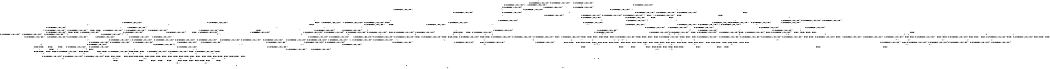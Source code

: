 digraph BCG {
size = "7, 10.5";
center = TRUE;
node [shape = circle];
0 [peripheries = 2];
0 -> 1 [label = "EX !0 !ATOMIC_EXCH_BRANCH (1, +1, TRUE, +0, 2, TRUE) !{}"];
0 -> 2 [label = "EX !2 !ATOMIC_EXCH_BRANCH (1, +0, TRUE, +0, 1, TRUE) !{}"];
0 -> 3 [label = "EX !1 !ATOMIC_EXCH_BRANCH (1, +0, FALSE, +0, 3, TRUE) !{}"];
0 -> 4 [label = "EX !0 !ATOMIC_EXCH_BRANCH (1, +1, TRUE, +0, 2, TRUE) !{}"];
0 -> 5 [label = "EX !2 !ATOMIC_EXCH_BRANCH (1, +0, TRUE, +0, 1, TRUE) !{}"];
0 -> 6 [label = "EX !1 !ATOMIC_EXCH_BRANCH (1, +0, FALSE, +0, 3, TRUE) !{}"];
1 -> 7 [label = "EX !2 !ATOMIC_EXCH_BRANCH (1, +0, TRUE, +0, 1, FALSE) !{}"];
2 -> 8 [label = "EX !0 !ATOMIC_EXCH_BRANCH (1, +1, TRUE, +0, 2, TRUE) !{}"];
3 -> 9 [label = "EX !0 !ATOMIC_EXCH_BRANCH (1, +1, TRUE, +0, 2, TRUE) !{}"];
4 -> 7 [label = "EX !2 !ATOMIC_EXCH_BRANCH (1, +0, TRUE, +0, 1, FALSE) !{}"];
4 -> 10 [label = "EX !1 !ATOMIC_EXCH_BRANCH (1, +0, FALSE, +0, 3, FALSE) !{}"];
4 -> 11 [label = "TERMINATE !0"];
4 -> 12 [label = "EX !2 !ATOMIC_EXCH_BRANCH (1, +0, TRUE, +0, 1, FALSE) !{}"];
4 -> 13 [label = "EX !1 !ATOMIC_EXCH_BRANCH (1, +0, FALSE, +0, 3, FALSE) !{}"];
4 -> 14 [label = "TERMINATE !0"];
5 -> 2 [label = "EX !2 !ATOMIC_EXCH_BRANCH (1, +0, TRUE, +0, 1, TRUE) !{}"];
5 -> 8 [label = "EX !0 !ATOMIC_EXCH_BRANCH (1, +1, TRUE, +0, 2, TRUE) !{}"];
5 -> 15 [label = "EX !1 !ATOMIC_EXCH_BRANCH (1, +0, FALSE, +0, 3, TRUE) !{}"];
5 -> 5 [label = "EX !2 !ATOMIC_EXCH_BRANCH (1, +0, TRUE, +0, 1, TRUE) !{}"];
5 -> 16 [label = "EX !0 !ATOMIC_EXCH_BRANCH (1, +1, TRUE, +0, 2, TRUE) !{}"];
5 -> 17 [label = "EX !1 !ATOMIC_EXCH_BRANCH (1, +0, FALSE, +0, 3, TRUE) !{}"];
6 -> 9 [label = "EX !0 !ATOMIC_EXCH_BRANCH (1, +1, TRUE, +0, 2, TRUE) !{}"];
6 -> 18 [label = "EX !2 !ATOMIC_EXCH_BRANCH (1, +0, TRUE, +0, 1, TRUE) !{}"];
6 -> 19 [label = "TERMINATE !1"];
6 -> 20 [label = "EX !0 !ATOMIC_EXCH_BRANCH (1, +1, TRUE, +0, 2, TRUE) !{}"];
6 -> 21 [label = "EX !2 !ATOMIC_EXCH_BRANCH (1, +0, TRUE, +0, 1, TRUE) !{}"];
6 -> 22 [label = "TERMINATE !1"];
7 -> 23 [label = "EX !1 !ATOMIC_EXCH_BRANCH (1, +0, FALSE, +0, 3, TRUE) !{}"];
8 -> 7 [label = "EX !2 !ATOMIC_EXCH_BRANCH (1, +0, TRUE, +0, 1, FALSE) !{}"];
9 -> 24 [label = "EX !2 !ATOMIC_EXCH_BRANCH (1, +0, TRUE, +0, 1, FALSE) !{}"];
10 -> 25 [label = "EX !1 !ATOMIC_EXCH_BRANCH (1, +1, TRUE, +1, 2, TRUE) !{}"];
11 -> 26 [label = "EX !2 !ATOMIC_EXCH_BRANCH (1, +0, TRUE, +0, 1, FALSE) !{}"];
12 -> 23 [label = "EX !1 !ATOMIC_EXCH_BRANCH (1, +0, FALSE, +0, 3, TRUE) !{}"];
12 -> 27 [label = "TERMINATE !0"];
12 -> 28 [label = "TERMINATE !2"];
12 -> 29 [label = "EX !1 !ATOMIC_EXCH_BRANCH (1, +0, FALSE, +0, 3, TRUE) !{}"];
12 -> 30 [label = "TERMINATE !0"];
12 -> 31 [label = "TERMINATE !2"];
13 -> 25 [label = "EX !1 !ATOMIC_EXCH_BRANCH (1, +1, TRUE, +1, 2, TRUE) !{}"];
13 -> 32 [label = "EX !2 !ATOMIC_EXCH_BRANCH (1, +0, TRUE, +0, 1, FALSE) !{}"];
13 -> 33 [label = "TERMINATE !0"];
13 -> 34 [label = "EX !1 !ATOMIC_EXCH_BRANCH (1, +1, TRUE, +1, 2, TRUE) !{}"];
13 -> 35 [label = "EX !2 !ATOMIC_EXCH_BRANCH (1, +0, TRUE, +0, 1, FALSE) !{}"];
13 -> 36 [label = "TERMINATE !0"];
14 -> 26 [label = "EX !2 !ATOMIC_EXCH_BRANCH (1, +0, TRUE, +0, 1, FALSE) !{}"];
14 -> 37 [label = "EX !1 !ATOMIC_EXCH_BRANCH (1, +0, FALSE, +0, 3, FALSE) !{}"];
14 -> 38 [label = "EX !2 !ATOMIC_EXCH_BRANCH (1, +0, TRUE, +0, 1, FALSE) !{}"];
14 -> 39 [label = "EX !1 !ATOMIC_EXCH_BRANCH (1, +0, FALSE, +0, 3, FALSE) !{}"];
15 -> 18 [label = "EX !2 !ATOMIC_EXCH_BRANCH (1, +0, TRUE, +0, 1, TRUE) !{}"];
16 -> 7 [label = "EX !2 !ATOMIC_EXCH_BRANCH (1, +0, TRUE, +0, 1, FALSE) !{}"];
16 -> 40 [label = "EX !1 !ATOMIC_EXCH_BRANCH (1, +0, FALSE, +0, 3, FALSE) !{}"];
16 -> 41 [label = "TERMINATE !0"];
16 -> 12 [label = "EX !2 !ATOMIC_EXCH_BRANCH (1, +0, TRUE, +0, 1, FALSE) !{}"];
16 -> 42 [label = "EX !1 !ATOMIC_EXCH_BRANCH (1, +0, FALSE, +0, 3, FALSE) !{}"];
16 -> 43 [label = "TERMINATE !0"];
17 -> 18 [label = "EX !2 !ATOMIC_EXCH_BRANCH (1, +0, TRUE, +0, 1, TRUE) !{}"];
17 -> 44 [label = "EX !0 !ATOMIC_EXCH_BRANCH (1, +1, TRUE, +0, 2, TRUE) !{}"];
17 -> 45 [label = "TERMINATE !1"];
17 -> 21 [label = "EX !2 !ATOMIC_EXCH_BRANCH (1, +0, TRUE, +0, 1, TRUE) !{}"];
17 -> 46 [label = "EX !0 !ATOMIC_EXCH_BRANCH (1, +1, TRUE, +0, 2, TRUE) !{}"];
17 -> 47 [label = "TERMINATE !1"];
18 -> 44 [label = "EX !0 !ATOMIC_EXCH_BRANCH (1, +1, TRUE, +0, 2, TRUE) !{}"];
19 -> 48 [label = "EX !0 !ATOMIC_EXCH_BRANCH (1, +1, TRUE, +0, 2, TRUE) !{}"];
20 -> 24 [label = "EX !2 !ATOMIC_EXCH_BRANCH (1, +0, TRUE, +0, 1, FALSE) !{}"];
20 -> 49 [label = "TERMINATE !0"];
20 -> 50 [label = "TERMINATE !1"];
20 -> 51 [label = "EX !2 !ATOMIC_EXCH_BRANCH (1, +0, TRUE, +0, 1, FALSE) !{}"];
20 -> 52 [label = "TERMINATE !0"];
20 -> 53 [label = "TERMINATE !1"];
21 -> 18 [label = "EX !2 !ATOMIC_EXCH_BRANCH (1, +0, TRUE, +0, 1, TRUE) !{}"];
21 -> 44 [label = "EX !0 !ATOMIC_EXCH_BRANCH (1, +1, TRUE, +0, 2, TRUE) !{}"];
21 -> 45 [label = "TERMINATE !1"];
21 -> 21 [label = "EX !2 !ATOMIC_EXCH_BRANCH (1, +0, TRUE, +0, 1, TRUE) !{}"];
21 -> 46 [label = "EX !0 !ATOMIC_EXCH_BRANCH (1, +1, TRUE, +0, 2, TRUE) !{}"];
21 -> 47 [label = "TERMINATE !1"];
22 -> 48 [label = "EX !0 !ATOMIC_EXCH_BRANCH (1, +1, TRUE, +0, 2, TRUE) !{}"];
22 -> 54 [label = "EX !2 !ATOMIC_EXCH_BRANCH (1, +0, TRUE, +0, 1, TRUE) !{}"];
22 -> 55 [label = "EX !0 !ATOMIC_EXCH_BRANCH (1, +1, TRUE, +0, 2, TRUE) !{}"];
22 -> 56 [label = "EX !2 !ATOMIC_EXCH_BRANCH (1, +0, TRUE, +0, 1, TRUE) !{}"];
23 -> 57 [label = "TERMINATE !0"];
24 -> 57 [label = "TERMINATE !0"];
25 -> 32 [label = "EX !2 !ATOMIC_EXCH_BRANCH (1, +0, TRUE, +0, 1, FALSE) !{}"];
26 -> 58 [label = "EX !1 !ATOMIC_EXCH_BRANCH (1, +0, FALSE, +0, 3, TRUE) !{}"];
27 -> 58 [label = "EX !1 !ATOMIC_EXCH_BRANCH (1, +0, FALSE, +0, 3, TRUE) !{}"];
28 -> 59 [label = "EX !1 !ATOMIC_EXCH_BRANCH (1, +0, FALSE, +0, 3, TRUE) !{}"];
29 -> 57 [label = "TERMINATE !0"];
29 -> 60 [label = "TERMINATE !2"];
29 -> 61 [label = "TERMINATE !1"];
29 -> 62 [label = "TERMINATE !0"];
29 -> 63 [label = "TERMINATE !2"];
29 -> 64 [label = "TERMINATE !1"];
30 -> 58 [label = "EX !1 !ATOMIC_EXCH_BRANCH (1, +0, FALSE, +0, 3, TRUE) !{}"];
30 -> 65 [label = "TERMINATE !2"];
30 -> 66 [label = "EX !1 !ATOMIC_EXCH_BRANCH (1, +0, FALSE, +0, 3, TRUE) !{}"];
30 -> 67 [label = "TERMINATE !2"];
31 -> 59 [label = "EX !1 !ATOMIC_EXCH_BRANCH (1, +0, FALSE, +0, 3, TRUE) !{}"];
31 -> 65 [label = "TERMINATE !0"];
31 -> 68 [label = "EX !1 !ATOMIC_EXCH_BRANCH (1, +0, FALSE, +0, 3, TRUE) !{}"];
31 -> 67 [label = "TERMINATE !0"];
32 -> 69 [label = "EX !1 !ATOMIC_EXCH_BRANCH (1, +1, TRUE, +1, 2, FALSE) !{}"];
33 -> 70 [label = "EX !2 !ATOMIC_EXCH_BRANCH (1, +0, TRUE, +0, 1, FALSE) !{}"];
34 -> 25 [label = "EX !1 !ATOMIC_EXCH_BRANCH (1, +1, TRUE, +1, 2, TRUE) !{}"];
34 -> 32 [label = "EX !2 !ATOMIC_EXCH_BRANCH (1, +0, TRUE, +0, 1, FALSE) !{}"];
34 -> 33 [label = "TERMINATE !0"];
34 -> 34 [label = "EX !1 !ATOMIC_EXCH_BRANCH (1, +1, TRUE, +1, 2, TRUE) !{}"];
34 -> 35 [label = "EX !2 !ATOMIC_EXCH_BRANCH (1, +0, TRUE, +0, 1, FALSE) !{}"];
34 -> 36 [label = "TERMINATE !0"];
35 -> 69 [label = "EX !1 !ATOMIC_EXCH_BRANCH (1, +1, TRUE, +1, 2, FALSE) !{}"];
35 -> 71 [label = "TERMINATE !0"];
35 -> 72 [label = "TERMINATE !2"];
35 -> 73 [label = "EX !1 !ATOMIC_EXCH_BRANCH (1, +1, TRUE, +1, 2, FALSE) !{}"];
35 -> 74 [label = "TERMINATE !0"];
35 -> 75 [label = "TERMINATE !2"];
36 -> 70 [label = "EX !2 !ATOMIC_EXCH_BRANCH (1, +0, TRUE, +0, 1, FALSE) !{}"];
36 -> 76 [label = "EX !1 !ATOMIC_EXCH_BRANCH (1, +1, TRUE, +1, 2, TRUE) !{}"];
36 -> 77 [label = "EX !2 !ATOMIC_EXCH_BRANCH (1, +0, TRUE, +0, 1, FALSE) !{}"];
36 -> 78 [label = "EX !1 !ATOMIC_EXCH_BRANCH (1, +1, TRUE, +1, 2, TRUE) !{}"];
37 -> 76 [label = "EX !1 !ATOMIC_EXCH_BRANCH (1, +1, TRUE, +1, 2, TRUE) !{}"];
38 -> 58 [label = "EX !1 !ATOMIC_EXCH_BRANCH (1, +0, FALSE, +0, 3, TRUE) !{}"];
38 -> 65 [label = "TERMINATE !2"];
38 -> 66 [label = "EX !1 !ATOMIC_EXCH_BRANCH (1, +0, FALSE, +0, 3, TRUE) !{}"];
38 -> 67 [label = "TERMINATE !2"];
39 -> 76 [label = "EX !1 !ATOMIC_EXCH_BRANCH (1, +1, TRUE, +1, 2, TRUE) !{}"];
39 -> 70 [label = "EX !2 !ATOMIC_EXCH_BRANCH (1, +0, TRUE, +0, 1, FALSE) !{}"];
39 -> 78 [label = "EX !1 !ATOMIC_EXCH_BRANCH (1, +1, TRUE, +1, 2, TRUE) !{}"];
39 -> 77 [label = "EX !2 !ATOMIC_EXCH_BRANCH (1, +0, TRUE, +0, 1, FALSE) !{}"];
40 -> 79 [label = "EX !1 !ATOMIC_EXCH_BRANCH (1, +1, TRUE, +1, 2, TRUE) !{}"];
41 -> 80 [label = "EX !1 !ATOMIC_EXCH_BRANCH (1, +0, FALSE, +0, 3, FALSE) !{}"];
42 -> 79 [label = "EX !1 !ATOMIC_EXCH_BRANCH (1, +1, TRUE, +1, 2, TRUE) !{}"];
42 -> 32 [label = "EX !2 !ATOMIC_EXCH_BRANCH (1, +0, TRUE, +0, 1, FALSE) !{}"];
42 -> 81 [label = "TERMINATE !0"];
42 -> 82 [label = "EX !1 !ATOMIC_EXCH_BRANCH (1, +1, TRUE, +1, 2, TRUE) !{}"];
42 -> 35 [label = "EX !2 !ATOMIC_EXCH_BRANCH (1, +0, TRUE, +0, 1, FALSE) !{}"];
42 -> 83 [label = "TERMINATE !0"];
43 -> 80 [label = "EX !1 !ATOMIC_EXCH_BRANCH (1, +0, FALSE, +0, 3, FALSE) !{}"];
43 -> 26 [label = "EX !2 !ATOMIC_EXCH_BRANCH (1, +0, TRUE, +0, 1, FALSE) !{}"];
43 -> 84 [label = "EX !1 !ATOMIC_EXCH_BRANCH (1, +0, FALSE, +0, 3, FALSE) !{}"];
43 -> 38 [label = "EX !2 !ATOMIC_EXCH_BRANCH (1, +0, TRUE, +0, 1, FALSE) !{}"];
44 -> 24 [label = "EX !2 !ATOMIC_EXCH_BRANCH (1, +0, TRUE, +0, 1, FALSE) !{}"];
45 -> 85 [label = "EX !0 !ATOMIC_EXCH_BRANCH (1, +1, TRUE, +0, 2, TRUE) !{}"];
46 -> 24 [label = "EX !2 !ATOMIC_EXCH_BRANCH (1, +0, TRUE, +0, 1, FALSE) !{}"];
46 -> 86 [label = "TERMINATE !0"];
46 -> 87 [label = "TERMINATE !1"];
46 -> 51 [label = "EX !2 !ATOMIC_EXCH_BRANCH (1, +0, TRUE, +0, 1, FALSE) !{}"];
46 -> 88 [label = "TERMINATE !0"];
46 -> 89 [label = "TERMINATE !1"];
47 -> 85 [label = "EX !0 !ATOMIC_EXCH_BRANCH (1, +1, TRUE, +0, 2, TRUE) !{}"];
47 -> 54 [label = "EX !2 !ATOMIC_EXCH_BRANCH (1, +0, TRUE, +0, 1, TRUE) !{}"];
47 -> 90 [label = "EX !0 !ATOMIC_EXCH_BRANCH (1, +1, TRUE, +0, 2, TRUE) !{}"];
47 -> 56 [label = "EX !2 !ATOMIC_EXCH_BRANCH (1, +0, TRUE, +0, 1, TRUE) !{}"];
48 -> 91 [label = "EX !2 !ATOMIC_EXCH_BRANCH (1, +0, TRUE, +0, 1, FALSE) !{}"];
49 -> 92 [label = "EX !2 !ATOMIC_EXCH_BRANCH (1, +0, TRUE, +0, 1, FALSE) !{}"];
50 -> 91 [label = "EX !2 !ATOMIC_EXCH_BRANCH (1, +0, TRUE, +0, 1, FALSE) !{}"];
51 -> 57 [label = "TERMINATE !0"];
51 -> 60 [label = "TERMINATE !2"];
51 -> 61 [label = "TERMINATE !1"];
51 -> 62 [label = "TERMINATE !0"];
51 -> 63 [label = "TERMINATE !2"];
51 -> 64 [label = "TERMINATE !1"];
52 -> 92 [label = "EX !2 !ATOMIC_EXCH_BRANCH (1, +0, TRUE, +0, 1, FALSE) !{}"];
52 -> 93 [label = "TERMINATE !1"];
52 -> 94 [label = "EX !2 !ATOMIC_EXCH_BRANCH (1, +0, TRUE, +0, 1, FALSE) !{}"];
52 -> 95 [label = "TERMINATE !1"];
53 -> 91 [label = "EX !2 !ATOMIC_EXCH_BRANCH (1, +0, TRUE, +0, 1, FALSE) !{}"];
53 -> 93 [label = "TERMINATE !0"];
53 -> 96 [label = "EX !2 !ATOMIC_EXCH_BRANCH (1, +0, TRUE, +0, 1, FALSE) !{}"];
53 -> 95 [label = "TERMINATE !0"];
54 -> 85 [label = "EX !0 !ATOMIC_EXCH_BRANCH (1, +1, TRUE, +0, 2, TRUE) !{}"];
55 -> 91 [label = "EX !2 !ATOMIC_EXCH_BRANCH (1, +0, TRUE, +0, 1, FALSE) !{}"];
55 -> 93 [label = "TERMINATE !0"];
55 -> 96 [label = "EX !2 !ATOMIC_EXCH_BRANCH (1, +0, TRUE, +0, 1, FALSE) !{}"];
55 -> 95 [label = "TERMINATE !0"];
56 -> 54 [label = "EX !2 !ATOMIC_EXCH_BRANCH (1, +0, TRUE, +0, 1, TRUE) !{}"];
56 -> 85 [label = "EX !0 !ATOMIC_EXCH_BRANCH (1, +1, TRUE, +0, 2, TRUE) !{}"];
56 -> 56 [label = "EX !2 !ATOMIC_EXCH_BRANCH (1, +0, TRUE, +0, 1, TRUE) !{}"];
56 -> 90 [label = "EX !0 !ATOMIC_EXCH_BRANCH (1, +1, TRUE, +0, 2, TRUE) !{}"];
57 -> 97 [label = "TERMINATE !2"];
58 -> 97 [label = "TERMINATE !2"];
59 -> 97 [label = "TERMINATE !0"];
60 -> 97 [label = "TERMINATE !0"];
61 -> 98 [label = "TERMINATE !0"];
62 -> 97 [label = "TERMINATE !2"];
62 -> 98 [label = "TERMINATE !1"];
62 -> 99 [label = "TERMINATE !2"];
62 -> 100 [label = "TERMINATE !1"];
63 -> 97 [label = "TERMINATE !0"];
63 -> 101 [label = "TERMINATE !1"];
63 -> 99 [label = "TERMINATE !0"];
63 -> 102 [label = "TERMINATE !1"];
64 -> 98 [label = "TERMINATE !0"];
64 -> 101 [label = "TERMINATE !2"];
64 -> 100 [label = "TERMINATE !0"];
64 -> 102 [label = "TERMINATE !2"];
65 -> 103 [label = "EX !1 !ATOMIC_EXCH_BRANCH (1, +0, FALSE, +0, 3, TRUE) !{}"];
66 -> 97 [label = "TERMINATE !2"];
66 -> 98 [label = "TERMINATE !1"];
66 -> 99 [label = "TERMINATE !2"];
66 -> 100 [label = "TERMINATE !1"];
67 -> 103 [label = "EX !1 !ATOMIC_EXCH_BRANCH (1, +0, FALSE, +0, 3, TRUE) !{}"];
67 -> 104 [label = "EX !1 !ATOMIC_EXCH_BRANCH (1, +0, FALSE, +0, 3, TRUE) !{}"];
68 -> 97 [label = "TERMINATE !0"];
68 -> 101 [label = "TERMINATE !1"];
68 -> 99 [label = "TERMINATE !0"];
68 -> 102 [label = "TERMINATE !1"];
69 -> 105 [label = "TERMINATE !0"];
70 -> 106 [label = "EX !1 !ATOMIC_EXCH_BRANCH (1, +1, TRUE, +1, 2, FALSE) !{}"];
71 -> 107 [label = "TERMINATE !2"];
72 -> 107 [label = "TERMINATE !0"];
73 -> 105 [label = "TERMINATE !0"];
73 -> 108 [label = "TERMINATE !2"];
73 -> 109 [label = "TERMINATE !1"];
73 -> 110 [label = "TERMINATE !0"];
73 -> 111 [label = "TERMINATE !2"];
73 -> 112 [label = "TERMINATE !1"];
74 -> 107 [label = "TERMINATE !2"];
74 -> 106 [label = "EX !1 !ATOMIC_EXCH_BRANCH (1, +1, TRUE, +1, 2, FALSE) !{}"];
74 -> 113 [label = "TERMINATE !2"];
74 -> 114 [label = "EX !1 !ATOMIC_EXCH_BRANCH (1, +1, TRUE, +1, 2, FALSE) !{}"];
75 -> 107 [label = "TERMINATE !0"];
75 -> 115 [label = "EX !1 !ATOMIC_EXCH_BRANCH (1, +1, TRUE, +1, 2, FALSE) !{}"];
75 -> 113 [label = "TERMINATE !0"];
75 -> 116 [label = "EX !1 !ATOMIC_EXCH_BRANCH (1, +1, TRUE, +1, 2, FALSE) !{}"];
76 -> 70 [label = "EX !2 !ATOMIC_EXCH_BRANCH (1, +0, TRUE, +0, 1, FALSE) !{}"];
77 -> 106 [label = "EX !1 !ATOMIC_EXCH_BRANCH (1, +1, TRUE, +1, 2, FALSE) !{}"];
77 -> 107 [label = "TERMINATE !2"];
77 -> 114 [label = "EX !1 !ATOMIC_EXCH_BRANCH (1, +1, TRUE, +1, 2, FALSE) !{}"];
77 -> 113 [label = "TERMINATE !2"];
78 -> 76 [label = "EX !1 !ATOMIC_EXCH_BRANCH (1, +1, TRUE, +1, 2, TRUE) !{}"];
78 -> 70 [label = "EX !2 !ATOMIC_EXCH_BRANCH (1, +0, TRUE, +0, 1, FALSE) !{}"];
78 -> 78 [label = "EX !1 !ATOMIC_EXCH_BRANCH (1, +1, TRUE, +1, 2, TRUE) !{}"];
78 -> 77 [label = "EX !2 !ATOMIC_EXCH_BRANCH (1, +0, TRUE, +0, 1, FALSE) !{}"];
79 -> 32 [label = "EX !2 !ATOMIC_EXCH_BRANCH (1, +0, TRUE, +0, 1, FALSE) !{}"];
80 -> 117 [label = "EX !1 !ATOMIC_EXCH_BRANCH (1, +1, TRUE, +1, 2, TRUE) !{}"];
81 -> 117 [label = "EX !1 !ATOMIC_EXCH_BRANCH (1, +1, TRUE, +1, 2, TRUE) !{}"];
82 -> 79 [label = "EX !1 !ATOMIC_EXCH_BRANCH (1, +1, TRUE, +1, 2, TRUE) !{}"];
82 -> 32 [label = "EX !2 !ATOMIC_EXCH_BRANCH (1, +0, TRUE, +0, 1, FALSE) !{}"];
82 -> 81 [label = "TERMINATE !0"];
82 -> 82 [label = "EX !1 !ATOMIC_EXCH_BRANCH (1, +1, TRUE, +1, 2, TRUE) !{}"];
82 -> 35 [label = "EX !2 !ATOMIC_EXCH_BRANCH (1, +0, TRUE, +0, 1, FALSE) !{}"];
82 -> 83 [label = "TERMINATE !0"];
83 -> 117 [label = "EX !1 !ATOMIC_EXCH_BRANCH (1, +1, TRUE, +1, 2, TRUE) !{}"];
83 -> 70 [label = "EX !2 !ATOMIC_EXCH_BRANCH (1, +0, TRUE, +0, 1, FALSE) !{}"];
83 -> 118 [label = "EX !1 !ATOMIC_EXCH_BRANCH (1, +1, TRUE, +1, 2, TRUE) !{}"];
83 -> 77 [label = "EX !2 !ATOMIC_EXCH_BRANCH (1, +0, TRUE, +0, 1, FALSE) !{}"];
84 -> 117 [label = "EX !1 !ATOMIC_EXCH_BRANCH (1, +1, TRUE, +1, 2, TRUE) !{}"];
84 -> 70 [label = "EX !2 !ATOMIC_EXCH_BRANCH (1, +0, TRUE, +0, 1, FALSE) !{}"];
84 -> 118 [label = "EX !1 !ATOMIC_EXCH_BRANCH (1, +1, TRUE, +1, 2, TRUE) !{}"];
84 -> 77 [label = "EX !2 !ATOMIC_EXCH_BRANCH (1, +0, TRUE, +0, 1, FALSE) !{}"];
85 -> 91 [label = "EX !2 !ATOMIC_EXCH_BRANCH (1, +0, TRUE, +0, 1, FALSE) !{}"];
86 -> 119 [label = "TERMINATE !1"];
87 -> 119 [label = "TERMINATE !0"];
88 -> 119 [label = "TERMINATE !1"];
88 -> 92 [label = "EX !2 !ATOMIC_EXCH_BRANCH (1, +0, TRUE, +0, 1, FALSE) !{}"];
88 -> 120 [label = "TERMINATE !1"];
88 -> 94 [label = "EX !2 !ATOMIC_EXCH_BRANCH (1, +0, TRUE, +0, 1, FALSE) !{}"];
89 -> 119 [label = "TERMINATE !0"];
89 -> 91 [label = "EX !2 !ATOMIC_EXCH_BRANCH (1, +0, TRUE, +0, 1, FALSE) !{}"];
89 -> 120 [label = "TERMINATE !0"];
89 -> 96 [label = "EX !2 !ATOMIC_EXCH_BRANCH (1, +0, TRUE, +0, 1, FALSE) !{}"];
90 -> 91 [label = "EX !2 !ATOMIC_EXCH_BRANCH (1, +0, TRUE, +0, 1, FALSE) !{}"];
90 -> 119 [label = "TERMINATE !0"];
90 -> 96 [label = "EX !2 !ATOMIC_EXCH_BRANCH (1, +0, TRUE, +0, 1, FALSE) !{}"];
90 -> 120 [label = "TERMINATE !0"];
91 -> 98 [label = "TERMINATE !0"];
92 -> 97 [label = "TERMINATE !2"];
93 -> 121 [label = "EX !2 !ATOMIC_EXCH_BRANCH (1, +0, TRUE, +0, 1, FALSE) !{}"];
94 -> 97 [label = "TERMINATE !2"];
94 -> 98 [label = "TERMINATE !1"];
94 -> 99 [label = "TERMINATE !2"];
94 -> 100 [label = "TERMINATE !1"];
95 -> 121 [label = "EX !2 !ATOMIC_EXCH_BRANCH (1, +0, TRUE, +0, 1, FALSE) !{}"];
95 -> 122 [label = "EX !2 !ATOMIC_EXCH_BRANCH (1, +0, TRUE, +0, 1, FALSE) !{}"];
96 -> 98 [label = "TERMINATE !0"];
96 -> 101 [label = "TERMINATE !2"];
96 -> 100 [label = "TERMINATE !0"];
96 -> 102 [label = "TERMINATE !2"];
97 -> 123 [label = "TERMINATE !1"];
98 -> 123 [label = "TERMINATE !2"];
99 -> 123 [label = "TERMINATE !1"];
99 -> 124 [label = "TERMINATE !1"];
100 -> 123 [label = "TERMINATE !2"];
100 -> 124 [label = "TERMINATE !2"];
101 -> 123 [label = "TERMINATE !0"];
102 -> 123 [label = "TERMINATE !0"];
102 -> 124 [label = "TERMINATE !0"];
103 -> 123 [label = "TERMINATE !1"];
104 -> 123 [label = "TERMINATE !1"];
104 -> 124 [label = "TERMINATE !1"];
105 -> 125 [label = "TERMINATE !2"];
106 -> 125 [label = "TERMINATE !2"];
107 -> 126 [label = "EX !1 !ATOMIC_EXCH_BRANCH (1, +1, TRUE, +1, 2, FALSE) !{}"];
108 -> 125 [label = "TERMINATE !0"];
109 -> 127 [label = "TERMINATE !0"];
110 -> 125 [label = "TERMINATE !2"];
110 -> 127 [label = "TERMINATE !1"];
110 -> 128 [label = "TERMINATE !2"];
110 -> 129 [label = "TERMINATE !1"];
111 -> 125 [label = "TERMINATE !0"];
111 -> 130 [label = "TERMINATE !1"];
111 -> 128 [label = "TERMINATE !0"];
111 -> 131 [label = "TERMINATE !1"];
112 -> 127 [label = "TERMINATE !0"];
112 -> 130 [label = "TERMINATE !2"];
112 -> 129 [label = "TERMINATE !0"];
112 -> 131 [label = "TERMINATE !2"];
113 -> 126 [label = "EX !1 !ATOMIC_EXCH_BRANCH (1, +1, TRUE, +1, 2, FALSE) !{}"];
113 -> 132 [label = "EX !1 !ATOMIC_EXCH_BRANCH (1, +1, TRUE, +1, 2, FALSE) !{}"];
114 -> 125 [label = "TERMINATE !2"];
114 -> 127 [label = "TERMINATE !1"];
114 -> 128 [label = "TERMINATE !2"];
114 -> 129 [label = "TERMINATE !1"];
115 -> 125 [label = "TERMINATE !0"];
116 -> 125 [label = "TERMINATE !0"];
116 -> 130 [label = "TERMINATE !1"];
116 -> 128 [label = "TERMINATE !0"];
116 -> 131 [label = "TERMINATE !1"];
117 -> 70 [label = "EX !2 !ATOMIC_EXCH_BRANCH (1, +0, TRUE, +0, 1, FALSE) !{}"];
118 -> 117 [label = "EX !1 !ATOMIC_EXCH_BRANCH (1, +1, TRUE, +1, 2, TRUE) !{}"];
118 -> 70 [label = "EX !2 !ATOMIC_EXCH_BRANCH (1, +0, TRUE, +0, 1, FALSE) !{}"];
118 -> 118 [label = "EX !1 !ATOMIC_EXCH_BRANCH (1, +1, TRUE, +1, 2, TRUE) !{}"];
118 -> 77 [label = "EX !2 !ATOMIC_EXCH_BRANCH (1, +0, TRUE, +0, 1, FALSE) !{}"];
119 -> 121 [label = "EX !2 !ATOMIC_EXCH_BRANCH (1, +0, TRUE, +0, 1, FALSE) !{}"];
120 -> 121 [label = "EX !2 !ATOMIC_EXCH_BRANCH (1, +0, TRUE, +0, 1, FALSE) !{}"];
120 -> 122 [label = "EX !2 !ATOMIC_EXCH_BRANCH (1, +0, TRUE, +0, 1, FALSE) !{}"];
121 -> 123 [label = "TERMINATE !2"];
122 -> 123 [label = "TERMINATE !2"];
122 -> 124 [label = "TERMINATE !2"];
123 -> 133 [label = "exit"];
124 -> 134 [label = "exit"];
125 -> 135 [label = "TERMINATE !1"];
126 -> 135 [label = "TERMINATE !1"];
127 -> 135 [label = "TERMINATE !2"];
128 -> 135 [label = "TERMINATE !1"];
128 -> 136 [label = "TERMINATE !1"];
129 -> 135 [label = "TERMINATE !2"];
129 -> 136 [label = "TERMINATE !2"];
130 -> 135 [label = "TERMINATE !0"];
131 -> 135 [label = "TERMINATE !0"];
131 -> 136 [label = "TERMINATE !0"];
132 -> 135 [label = "TERMINATE !1"];
132 -> 136 [label = "TERMINATE !1"];
135 -> 133 [label = "exit"];
136 -> 134 [label = "exit"];
}
